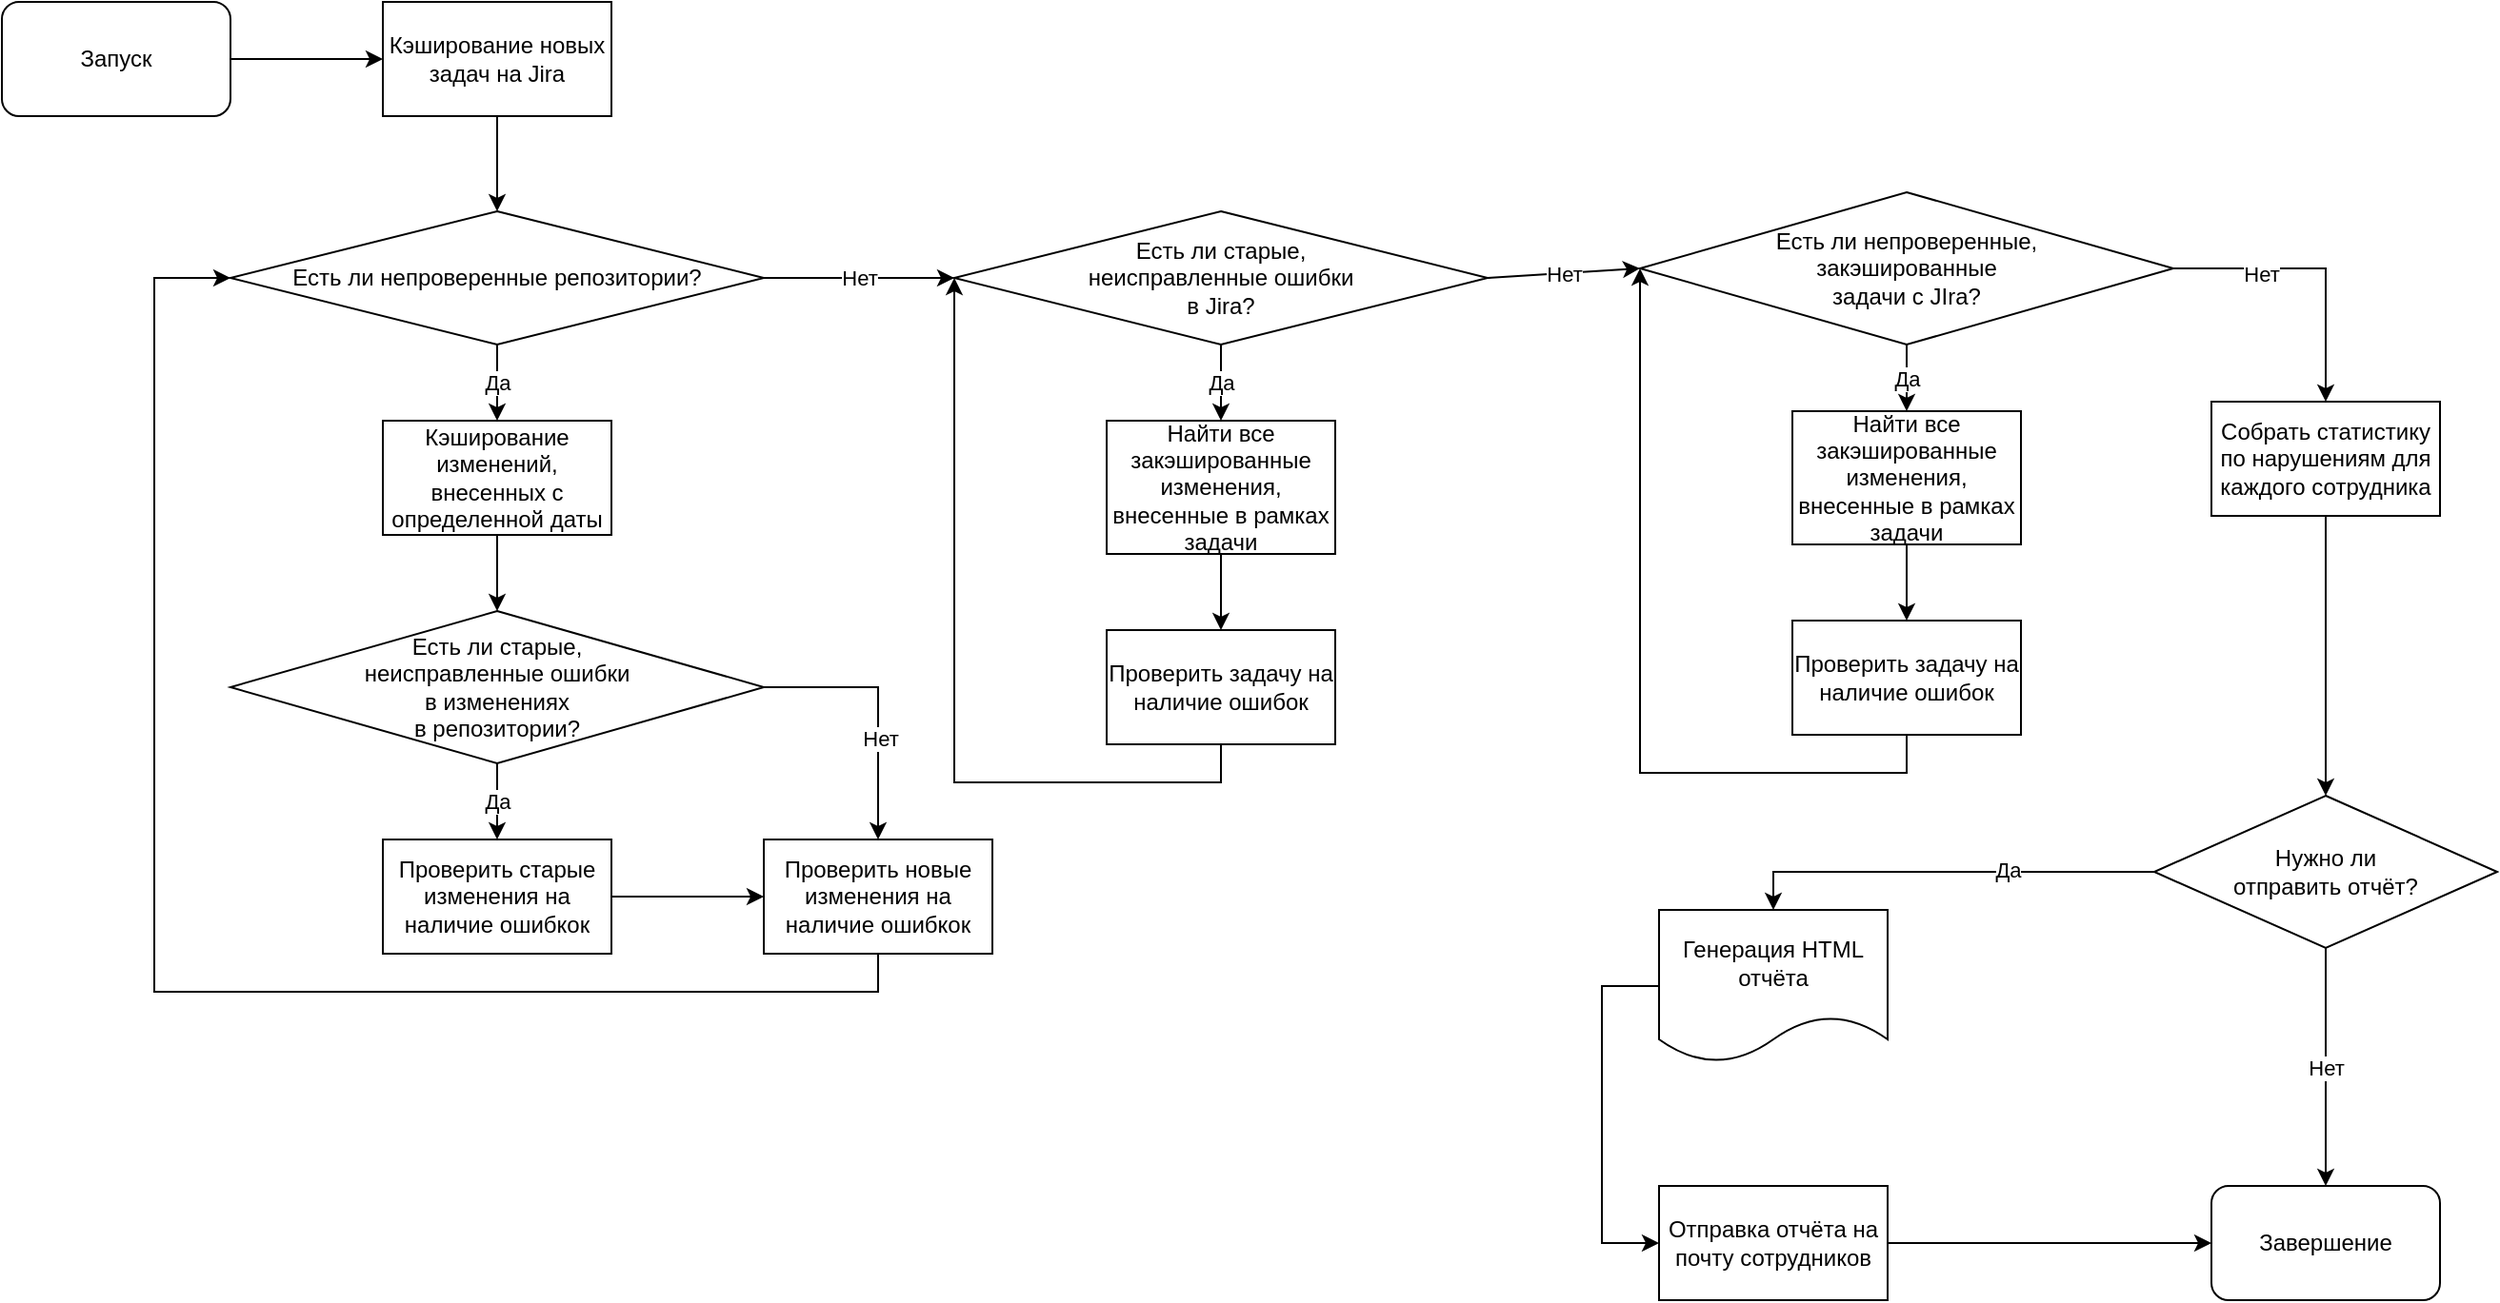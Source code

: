 <mxfile version="21.2.8" type="device">
  <diagram name="Page-1" id="u2h2ddc-HqROH6kKt_eg">
    <mxGraphModel dx="1509" dy="883" grid="1" gridSize="10" guides="1" tooltips="1" connect="1" arrows="1" fold="1" page="1" pageScale="1" pageWidth="850" pageHeight="1100" math="0" shadow="0">
      <root>
        <mxCell id="0" />
        <mxCell id="1" parent="0" />
        <mxCell id="Azgfh_t9-d9uE3f6GbVq-2" value="Запуск" style="rounded=1;whiteSpace=wrap;html=1;" parent="1" vertex="1">
          <mxGeometry x="40" y="120" width="120" height="60" as="geometry" />
        </mxCell>
        <mxCell id="Azgfh_t9-d9uE3f6GbVq-3" value="Кэширование новых задач на Jira" style="rounded=0;whiteSpace=wrap;html=1;" parent="1" vertex="1">
          <mxGeometry x="240" y="120" width="120" height="60" as="geometry" />
        </mxCell>
        <mxCell id="Azgfh_t9-d9uE3f6GbVq-4" value="Есть ли непроверенные репозитории?" style="rhombus;whiteSpace=wrap;html=1;" parent="1" vertex="1">
          <mxGeometry x="160" y="230" width="280" height="70" as="geometry" />
        </mxCell>
        <mxCell id="Azgfh_t9-d9uE3f6GbVq-6" value="Кэширование изменений, внесенных с определенной даты" style="rounded=0;whiteSpace=wrap;html=1;" parent="1" vertex="1">
          <mxGeometry x="240" y="340" width="120" height="60" as="geometry" />
        </mxCell>
        <mxCell id="Azgfh_t9-d9uE3f6GbVq-8" value="Есть ли старые, &lt;br&gt;неисправленные ошибки &lt;br&gt;в изменениях &lt;br&gt;в репозитории?" style="rhombus;whiteSpace=wrap;html=1;" parent="1" vertex="1">
          <mxGeometry x="160" y="440" width="280" height="80" as="geometry" />
        </mxCell>
        <mxCell id="Azgfh_t9-d9uE3f6GbVq-9" value="Проверить старые изменения на наличие ошибкок" style="rounded=0;whiteSpace=wrap;html=1;" parent="1" vertex="1">
          <mxGeometry x="240" y="560" width="120" height="60" as="geometry" />
        </mxCell>
        <mxCell id="Azgfh_t9-d9uE3f6GbVq-10" value="Проверить новые изменения на наличие ошибкок" style="rounded=0;whiteSpace=wrap;html=1;" parent="1" vertex="1">
          <mxGeometry x="440" y="560" width="120" height="60" as="geometry" />
        </mxCell>
        <mxCell id="Azgfh_t9-d9uE3f6GbVq-11" value="" style="endArrow=classic;html=1;rounded=0;exitX=1;exitY=0.5;exitDx=0;exitDy=0;entryX=0;entryY=0.5;entryDx=0;entryDy=0;" parent="1" source="Azgfh_t9-d9uE3f6GbVq-2" target="Azgfh_t9-d9uE3f6GbVq-3" edge="1">
          <mxGeometry width="50" height="50" relative="1" as="geometry">
            <mxPoint x="390" y="530" as="sourcePoint" />
            <mxPoint x="440" y="480" as="targetPoint" />
          </mxGeometry>
        </mxCell>
        <mxCell id="Azgfh_t9-d9uE3f6GbVq-12" value="" style="endArrow=classic;html=1;rounded=0;exitX=0.5;exitY=1;exitDx=0;exitDy=0;entryX=0.5;entryY=0;entryDx=0;entryDy=0;" parent="1" source="Azgfh_t9-d9uE3f6GbVq-3" target="Azgfh_t9-d9uE3f6GbVq-4" edge="1">
          <mxGeometry width="50" height="50" relative="1" as="geometry">
            <mxPoint x="170" y="160" as="sourcePoint" />
            <mxPoint x="250" y="160" as="targetPoint" />
          </mxGeometry>
        </mxCell>
        <mxCell id="Azgfh_t9-d9uE3f6GbVq-13" value="Да" style="endArrow=classic;html=1;rounded=0;exitX=0.5;exitY=1;exitDx=0;exitDy=0;entryX=0.5;entryY=0;entryDx=0;entryDy=0;" parent="1" source="Azgfh_t9-d9uE3f6GbVq-4" target="Azgfh_t9-d9uE3f6GbVq-6" edge="1">
          <mxGeometry width="50" height="50" relative="1" as="geometry">
            <mxPoint x="390" y="530" as="sourcePoint" />
            <mxPoint x="440" y="480" as="targetPoint" />
          </mxGeometry>
        </mxCell>
        <mxCell id="Azgfh_t9-d9uE3f6GbVq-14" value="" style="endArrow=classic;html=1;rounded=0;exitX=0.5;exitY=1;exitDx=0;exitDy=0;entryX=0.5;entryY=0;entryDx=0;entryDy=0;" parent="1" source="Azgfh_t9-d9uE3f6GbVq-6" target="Azgfh_t9-d9uE3f6GbVq-8" edge="1">
          <mxGeometry width="50" height="50" relative="1" as="geometry">
            <mxPoint x="390" y="530" as="sourcePoint" />
            <mxPoint x="440" y="480" as="targetPoint" />
          </mxGeometry>
        </mxCell>
        <mxCell id="Azgfh_t9-d9uE3f6GbVq-15" value="Да" style="endArrow=classic;html=1;rounded=0;exitX=0.5;exitY=1;exitDx=0;exitDy=0;entryX=0.5;entryY=0;entryDx=0;entryDy=0;" parent="1" source="Azgfh_t9-d9uE3f6GbVq-8" target="Azgfh_t9-d9uE3f6GbVq-9" edge="1">
          <mxGeometry width="50" height="50" relative="1" as="geometry">
            <mxPoint x="390" y="510" as="sourcePoint" />
            <mxPoint x="440" y="460" as="targetPoint" />
          </mxGeometry>
        </mxCell>
        <mxCell id="Azgfh_t9-d9uE3f6GbVq-16" value="" style="endArrow=classic;html=1;rounded=0;exitX=1;exitY=0.5;exitDx=0;exitDy=0;entryX=0.5;entryY=0;entryDx=0;entryDy=0;" parent="1" source="Azgfh_t9-d9uE3f6GbVq-8" target="Azgfh_t9-d9uE3f6GbVq-10" edge="1">
          <mxGeometry width="50" height="50" relative="1" as="geometry">
            <mxPoint x="390" y="510" as="sourcePoint" />
            <mxPoint x="440" y="460" as="targetPoint" />
            <Array as="points">
              <mxPoint x="500" y="480" />
            </Array>
          </mxGeometry>
        </mxCell>
        <mxCell id="Azgfh_t9-d9uE3f6GbVq-17" value="Нет" style="edgeLabel;html=1;align=center;verticalAlign=middle;resizable=0;points=[];" parent="Azgfh_t9-d9uE3f6GbVq-16" vertex="1" connectable="0">
          <mxGeometry x="0.243" y="1" relative="1" as="geometry">
            <mxPoint as="offset" />
          </mxGeometry>
        </mxCell>
        <mxCell id="Azgfh_t9-d9uE3f6GbVq-18" value="" style="endArrow=classic;html=1;rounded=0;exitX=1;exitY=0.5;exitDx=0;exitDy=0;entryX=0;entryY=0.5;entryDx=0;entryDy=0;" parent="1" source="Azgfh_t9-d9uE3f6GbVq-9" target="Azgfh_t9-d9uE3f6GbVq-10" edge="1">
          <mxGeometry width="50" height="50" relative="1" as="geometry">
            <mxPoint x="390" y="510" as="sourcePoint" />
            <mxPoint x="440" y="460" as="targetPoint" />
          </mxGeometry>
        </mxCell>
        <mxCell id="Azgfh_t9-d9uE3f6GbVq-19" value="" style="endArrow=classic;html=1;rounded=0;exitX=0.5;exitY=1;exitDx=0;exitDy=0;entryX=0;entryY=0.5;entryDx=0;entryDy=0;" parent="1" source="Azgfh_t9-d9uE3f6GbVq-10" target="Azgfh_t9-d9uE3f6GbVq-4" edge="1">
          <mxGeometry width="50" height="50" relative="1" as="geometry">
            <mxPoint x="390" y="510" as="sourcePoint" />
            <mxPoint x="440" y="460" as="targetPoint" />
            <Array as="points">
              <mxPoint x="500" y="640" />
              <mxPoint x="120" y="640" />
              <mxPoint x="120" y="265" />
            </Array>
          </mxGeometry>
        </mxCell>
        <mxCell id="Azgfh_t9-d9uE3f6GbVq-20" value="Нет" style="endArrow=classic;html=1;rounded=0;exitX=1;exitY=0.5;exitDx=0;exitDy=0;entryX=0;entryY=0.5;entryDx=0;entryDy=0;" parent="1" source="Azgfh_t9-d9uE3f6GbVq-4" target="Azgfh_t9-d9uE3f6GbVq-22" edge="1">
          <mxGeometry width="50" height="50" relative="1" as="geometry">
            <mxPoint x="390" y="510" as="sourcePoint" />
            <mxPoint x="570" y="265" as="targetPoint" />
          </mxGeometry>
        </mxCell>
        <mxCell id="Azgfh_t9-d9uE3f6GbVq-22" value="Есть ли старые, &lt;br&gt;неисправленные ошибки &lt;br&gt;в Jira?" style="rhombus;whiteSpace=wrap;html=1;" parent="1" vertex="1">
          <mxGeometry x="540" y="230" width="280" height="70" as="geometry" />
        </mxCell>
        <mxCell id="Azgfh_t9-d9uE3f6GbVq-23" value="Да" style="endArrow=classic;html=1;rounded=0;exitX=0.5;exitY=1;exitDx=0;exitDy=0;" parent="1" source="Azgfh_t9-d9uE3f6GbVq-22" target="Azgfh_t9-d9uE3f6GbVq-24" edge="1">
          <mxGeometry width="50" height="50" relative="1" as="geometry">
            <mxPoint x="480" y="510" as="sourcePoint" />
            <mxPoint x="680" y="360" as="targetPoint" />
          </mxGeometry>
        </mxCell>
        <mxCell id="Azgfh_t9-d9uE3f6GbVq-24" value="Найти все закэшированные изменения, внесенные в рамках задачи" style="rounded=0;whiteSpace=wrap;html=1;" parent="1" vertex="1">
          <mxGeometry x="620" y="340" width="120" height="70" as="geometry" />
        </mxCell>
        <mxCell id="Azgfh_t9-d9uE3f6GbVq-25" value="Проверить задачу на наличие ошибок" style="rounded=0;whiteSpace=wrap;html=1;" parent="1" vertex="1">
          <mxGeometry x="620" y="450" width="120" height="60" as="geometry" />
        </mxCell>
        <mxCell id="Azgfh_t9-d9uE3f6GbVq-26" value="" style="endArrow=classic;html=1;rounded=0;exitX=0.5;exitY=1;exitDx=0;exitDy=0;entryX=0.5;entryY=0;entryDx=0;entryDy=0;" parent="1" source="Azgfh_t9-d9uE3f6GbVq-24" target="Azgfh_t9-d9uE3f6GbVq-25" edge="1">
          <mxGeometry width="50" height="50" relative="1" as="geometry">
            <mxPoint x="480" y="480" as="sourcePoint" />
            <mxPoint x="530" y="430" as="targetPoint" />
          </mxGeometry>
        </mxCell>
        <mxCell id="Azgfh_t9-d9uE3f6GbVq-27" value="" style="endArrow=classic;html=1;rounded=0;exitX=0.5;exitY=1;exitDx=0;exitDy=0;entryX=0;entryY=0.5;entryDx=0;entryDy=0;" parent="1" source="Azgfh_t9-d9uE3f6GbVq-25" target="Azgfh_t9-d9uE3f6GbVq-22" edge="1">
          <mxGeometry width="50" height="50" relative="1" as="geometry">
            <mxPoint x="480" y="470" as="sourcePoint" />
            <mxPoint x="530" y="420" as="targetPoint" />
            <Array as="points">
              <mxPoint x="680" y="530" />
              <mxPoint x="540" y="530" />
            </Array>
          </mxGeometry>
        </mxCell>
        <mxCell id="Azgfh_t9-d9uE3f6GbVq-30" value="Есть ли непроверенные, &lt;br&gt;закэшированные &lt;br&gt;задачи с JIra?" style="rhombus;whiteSpace=wrap;html=1;" parent="1" vertex="1">
          <mxGeometry x="900" y="220" width="280" height="80" as="geometry" />
        </mxCell>
        <mxCell id="Azgfh_t9-d9uE3f6GbVq-31" value="Да" style="endArrow=classic;html=1;rounded=0;exitX=0.5;exitY=1;exitDx=0;exitDy=0;" parent="1" source="Azgfh_t9-d9uE3f6GbVq-30" target="Azgfh_t9-d9uE3f6GbVq-32" edge="1">
          <mxGeometry width="50" height="50" relative="1" as="geometry">
            <mxPoint x="1040" y="295" as="sourcePoint" />
            <mxPoint x="1040" y="355" as="targetPoint" />
          </mxGeometry>
        </mxCell>
        <mxCell id="Azgfh_t9-d9uE3f6GbVq-32" value="Найти все закэшированные изменения, внесенные в рамках задачи" style="rounded=0;whiteSpace=wrap;html=1;" parent="1" vertex="1">
          <mxGeometry x="980" y="335" width="120" height="70" as="geometry" />
        </mxCell>
        <mxCell id="Azgfh_t9-d9uE3f6GbVq-33" value="Проверить задачу на наличие ошибок" style="rounded=0;whiteSpace=wrap;html=1;" parent="1" vertex="1">
          <mxGeometry x="980" y="445" width="120" height="60" as="geometry" />
        </mxCell>
        <mxCell id="Azgfh_t9-d9uE3f6GbVq-34" value="" style="endArrow=classic;html=1;rounded=0;exitX=0.5;exitY=1;exitDx=0;exitDy=0;entryX=0.5;entryY=0;entryDx=0;entryDy=0;" parent="1" source="Azgfh_t9-d9uE3f6GbVq-32" target="Azgfh_t9-d9uE3f6GbVq-33" edge="1">
          <mxGeometry width="50" height="50" relative="1" as="geometry">
            <mxPoint x="840" y="475" as="sourcePoint" />
            <mxPoint x="890" y="425" as="targetPoint" />
          </mxGeometry>
        </mxCell>
        <mxCell id="Azgfh_t9-d9uE3f6GbVq-35" value="" style="endArrow=classic;html=1;rounded=0;exitX=0.5;exitY=1;exitDx=0;exitDy=0;entryX=0;entryY=0.5;entryDx=0;entryDy=0;" parent="1" source="Azgfh_t9-d9uE3f6GbVq-33" target="Azgfh_t9-d9uE3f6GbVq-30" edge="1">
          <mxGeometry width="50" height="50" relative="1" as="geometry">
            <mxPoint x="840" y="465" as="sourcePoint" />
            <mxPoint x="900" y="260" as="targetPoint" />
            <Array as="points">
              <mxPoint x="1040" y="525" />
              <mxPoint x="900" y="525" />
            </Array>
          </mxGeometry>
        </mxCell>
        <mxCell id="Azgfh_t9-d9uE3f6GbVq-36" value="Нет" style="endArrow=classic;html=1;rounded=0;exitX=1;exitY=0.5;exitDx=0;exitDy=0;entryX=0;entryY=0.5;entryDx=0;entryDy=0;" parent="1" source="Azgfh_t9-d9uE3f6GbVq-22" target="Azgfh_t9-d9uE3f6GbVq-30" edge="1">
          <mxGeometry width="50" height="50" relative="1" as="geometry">
            <mxPoint x="870" y="265" as="sourcePoint" />
            <mxPoint x="1020" y="263" as="targetPoint" />
          </mxGeometry>
        </mxCell>
        <mxCell id="Azgfh_t9-d9uE3f6GbVq-37" value="Собрать статистику по нарушениям для каждого сотрудника" style="rounded=0;whiteSpace=wrap;html=1;" parent="1" vertex="1">
          <mxGeometry x="1200" y="330" width="120" height="60" as="geometry" />
        </mxCell>
        <mxCell id="Azgfh_t9-d9uE3f6GbVq-38" value="" style="endArrow=classic;html=1;rounded=0;entryX=0.5;entryY=0;entryDx=0;entryDy=0;exitX=1;exitY=0.5;exitDx=0;exitDy=0;" parent="1" source="Azgfh_t9-d9uE3f6GbVq-30" target="Azgfh_t9-d9uE3f6GbVq-37" edge="1">
          <mxGeometry width="50" height="50" relative="1" as="geometry">
            <mxPoint x="990" y="570" as="sourcePoint" />
            <mxPoint x="820" y="410" as="targetPoint" />
            <Array as="points">
              <mxPoint x="1260" y="260" />
            </Array>
          </mxGeometry>
        </mxCell>
        <mxCell id="Azgfh_t9-d9uE3f6GbVq-39" value="Нет" style="edgeLabel;html=1;align=center;verticalAlign=middle;resizable=0;points=[];" parent="Azgfh_t9-d9uE3f6GbVq-38" vertex="1" connectable="0">
          <mxGeometry x="-0.394" y="-3" relative="1" as="geometry">
            <mxPoint as="offset" />
          </mxGeometry>
        </mxCell>
        <mxCell id="Azgfh_t9-d9uE3f6GbVq-40" value="Нужно ли &lt;br&gt;отправить отчёт?" style="rhombus;whiteSpace=wrap;html=1;" parent="1" vertex="1">
          <mxGeometry x="1170" y="537" width="180" height="80" as="geometry" />
        </mxCell>
        <mxCell id="Azgfh_t9-d9uE3f6GbVq-41" value="" style="endArrow=classic;html=1;rounded=0;exitX=0.5;exitY=1;exitDx=0;exitDy=0;entryX=0.5;entryY=0;entryDx=0;entryDy=0;" parent="1" source="Azgfh_t9-d9uE3f6GbVq-37" target="Azgfh_t9-d9uE3f6GbVq-40" edge="1">
          <mxGeometry width="50" height="50" relative="1" as="geometry">
            <mxPoint x="1210" y="510" as="sourcePoint" />
            <mxPoint x="1260" y="435" as="targetPoint" />
          </mxGeometry>
        </mxCell>
        <mxCell id="Azgfh_t9-d9uE3f6GbVq-42" value="Нет" style="endArrow=classic;html=1;rounded=0;exitX=0.5;exitY=1;exitDx=0;exitDy=0;" parent="1" source="Azgfh_t9-d9uE3f6GbVq-40" target="Azgfh_t9-d9uE3f6GbVq-43" edge="1">
          <mxGeometry width="50" height="50" relative="1" as="geometry">
            <mxPoint x="1260" y="612" as="sourcePoint" />
            <mxPoint x="1260" y="667" as="targetPoint" />
          </mxGeometry>
        </mxCell>
        <mxCell id="Azgfh_t9-d9uE3f6GbVq-43" value="Завершение" style="rounded=1;whiteSpace=wrap;html=1;" parent="1" vertex="1">
          <mxGeometry x="1200" y="742" width="120" height="60" as="geometry" />
        </mxCell>
        <mxCell id="Azgfh_t9-d9uE3f6GbVq-44" value="Генерация HTML отчёта" style="shape=document;whiteSpace=wrap;html=1;boundedLbl=1;" parent="1" vertex="1">
          <mxGeometry x="910" y="597" width="120" height="80" as="geometry" />
        </mxCell>
        <mxCell id="Azgfh_t9-d9uE3f6GbVq-45" value="" style="endArrow=classic;html=1;rounded=0;exitX=0;exitY=0.5;exitDx=0;exitDy=0;entryX=0.5;entryY=0;entryDx=0;entryDy=0;" parent="1" source="Azgfh_t9-d9uE3f6GbVq-40" target="Azgfh_t9-d9uE3f6GbVq-44" edge="1">
          <mxGeometry width="50" height="50" relative="1" as="geometry">
            <mxPoint x="640" y="660" as="sourcePoint" />
            <mxPoint x="650" y="945" as="targetPoint" />
            <Array as="points">
              <mxPoint x="970" y="577" />
            </Array>
          </mxGeometry>
        </mxCell>
        <mxCell id="Azgfh_t9-d9uE3f6GbVq-49" value="Да" style="edgeLabel;html=1;align=center;verticalAlign=middle;resizable=0;points=[];" parent="Azgfh_t9-d9uE3f6GbVq-45" vertex="1" connectable="0">
          <mxGeometry x="-0.3" y="-1" relative="1" as="geometry">
            <mxPoint as="offset" />
          </mxGeometry>
        </mxCell>
        <mxCell id="Azgfh_t9-d9uE3f6GbVq-46" value="Отправка отчёта на почту сотрудников" style="rounded=0;whiteSpace=wrap;html=1;" parent="1" vertex="1">
          <mxGeometry x="910" y="742" width="120" height="60" as="geometry" />
        </mxCell>
        <mxCell id="Azgfh_t9-d9uE3f6GbVq-47" value="" style="endArrow=classic;html=1;rounded=0;exitX=0;exitY=0.5;exitDx=0;exitDy=0;entryX=0;entryY=0.5;entryDx=0;entryDy=0;" parent="1" source="Azgfh_t9-d9uE3f6GbVq-44" target="Azgfh_t9-d9uE3f6GbVq-46" edge="1">
          <mxGeometry width="50" height="50" relative="1" as="geometry">
            <mxPoint x="1170" y="622" as="sourcePoint" />
            <mxPoint x="840" y="637" as="targetPoint" />
            <Array as="points">
              <mxPoint x="880" y="637" />
              <mxPoint x="880" y="772" />
            </Array>
          </mxGeometry>
        </mxCell>
        <mxCell id="Azgfh_t9-d9uE3f6GbVq-48" value="" style="endArrow=classic;html=1;rounded=0;entryX=0;entryY=0.5;entryDx=0;entryDy=0;exitX=1;exitY=0.5;exitDx=0;exitDy=0;" parent="1" source="Azgfh_t9-d9uE3f6GbVq-46" target="Azgfh_t9-d9uE3f6GbVq-43" edge="1">
          <mxGeometry width="50" height="50" relative="1" as="geometry">
            <mxPoint x="1080" y="610" as="sourcePoint" />
            <mxPoint x="970" y="790" as="targetPoint" />
          </mxGeometry>
        </mxCell>
      </root>
    </mxGraphModel>
  </diagram>
</mxfile>

